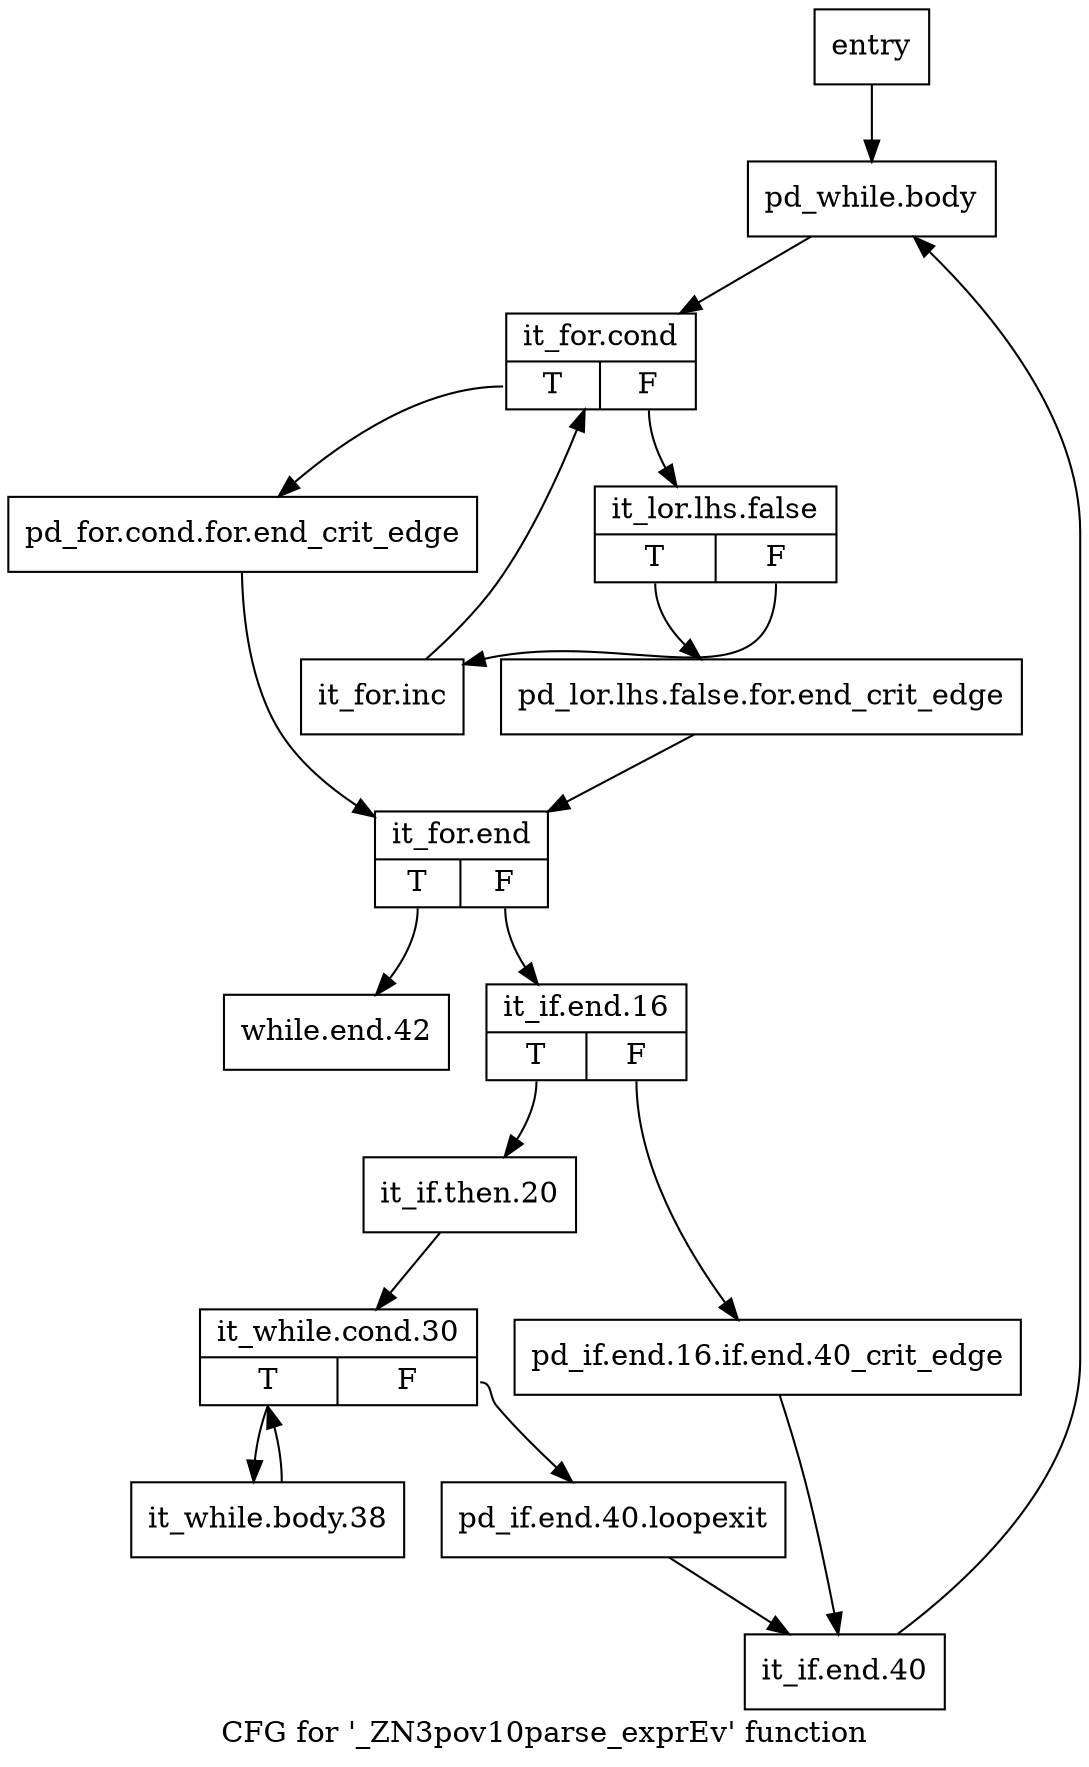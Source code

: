 digraph "CFG for '_ZN3pov10parse_exprEv' function" {
	label="CFG for '_ZN3pov10parse_exprEv' function";

	Node0x104cf50 [shape=record,label="{entry}"];
	Node0x104cf50 -> Node0x104cfa0;
	Node0x104cfa0 [shape=record,label="{pd_while.body}"];
	Node0x104cfa0 -> Node0x104cff0;
	Node0x104cff0 [shape=record,label="{it_for.cond|{<s0>T|<s1>F}}"];
	Node0x104cff0:s0 -> Node0x104d040;
	Node0x104cff0:s1 -> Node0x104d090;
	Node0x104d040 [shape=record,label="{pd_for.cond.for.end_crit_edge}"];
	Node0x104d040 -> Node0x104d180;
	Node0x104d090 [shape=record,label="{it_lor.lhs.false|{<s0>T|<s1>F}}"];
	Node0x104d090:s0 -> Node0x104d0e0;
	Node0x104d090:s1 -> Node0x104d130;
	Node0x104d0e0 [shape=record,label="{pd_lor.lhs.false.for.end_crit_edge}"];
	Node0x104d0e0 -> Node0x104d180;
	Node0x104d130 [shape=record,label="{it_for.inc}"];
	Node0x104d130 -> Node0x104cff0;
	Node0x104d180 [shape=record,label="{it_for.end|{<s0>T|<s1>F}}"];
	Node0x104d180:s0 -> Node0x104d400;
	Node0x104d180:s1 -> Node0x104d1d0;
	Node0x104d1d0 [shape=record,label="{it_if.end.16|{<s0>T|<s1>F}}"];
	Node0x104d1d0:s0 -> Node0x104d270;
	Node0x104d1d0:s1 -> Node0x104d220;
	Node0x104d220 [shape=record,label="{pd_if.end.16.if.end.40_crit_edge}"];
	Node0x104d220 -> Node0x104d3b0;
	Node0x104d270 [shape=record,label="{it_if.then.20}"];
	Node0x104d270 -> Node0x104d2c0;
	Node0x104d2c0 [shape=record,label="{it_while.cond.30|{<s0>T|<s1>F}}"];
	Node0x104d2c0:s0 -> Node0x104d310;
	Node0x104d2c0:s1 -> Node0x104d360;
	Node0x104d310 [shape=record,label="{it_while.body.38}"];
	Node0x104d310 -> Node0x104d2c0;
	Node0x104d360 [shape=record,label="{pd_if.end.40.loopexit}"];
	Node0x104d360 -> Node0x104d3b0;
	Node0x104d3b0 [shape=record,label="{it_if.end.40}"];
	Node0x104d3b0 -> Node0x104cfa0;
	Node0x104d400 [shape=record,label="{while.end.42}"];
}
